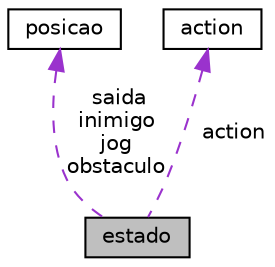 digraph "estado"
{
  edge [fontname="Helvetica",fontsize="10",labelfontname="Helvetica",labelfontsize="10"];
  node [fontname="Helvetica",fontsize="10",shape=record];
  Node1 [label="estado",height=0.2,width=0.4,color="black", fillcolor="grey75", style="filled", fontcolor="black"];
  Node2 -> Node1 [dir="back",color="darkorchid3",fontsize="10",style="dashed",label=" saida\ninimigo\njog\nobstaculo" ,fontname="Helvetica"];
  Node2 [label="posicao",height=0.2,width=0.4,color="black", fillcolor="white", style="filled",URL="$structposicao.html"];
  Node3 -> Node1 [dir="back",color="darkorchid3",fontsize="10",style="dashed",label=" action" ,fontname="Helvetica"];
  Node3 [label="action",height=0.2,width=0.4,color="black", fillcolor="white", style="filled",URL="$structaction.html"];
}
